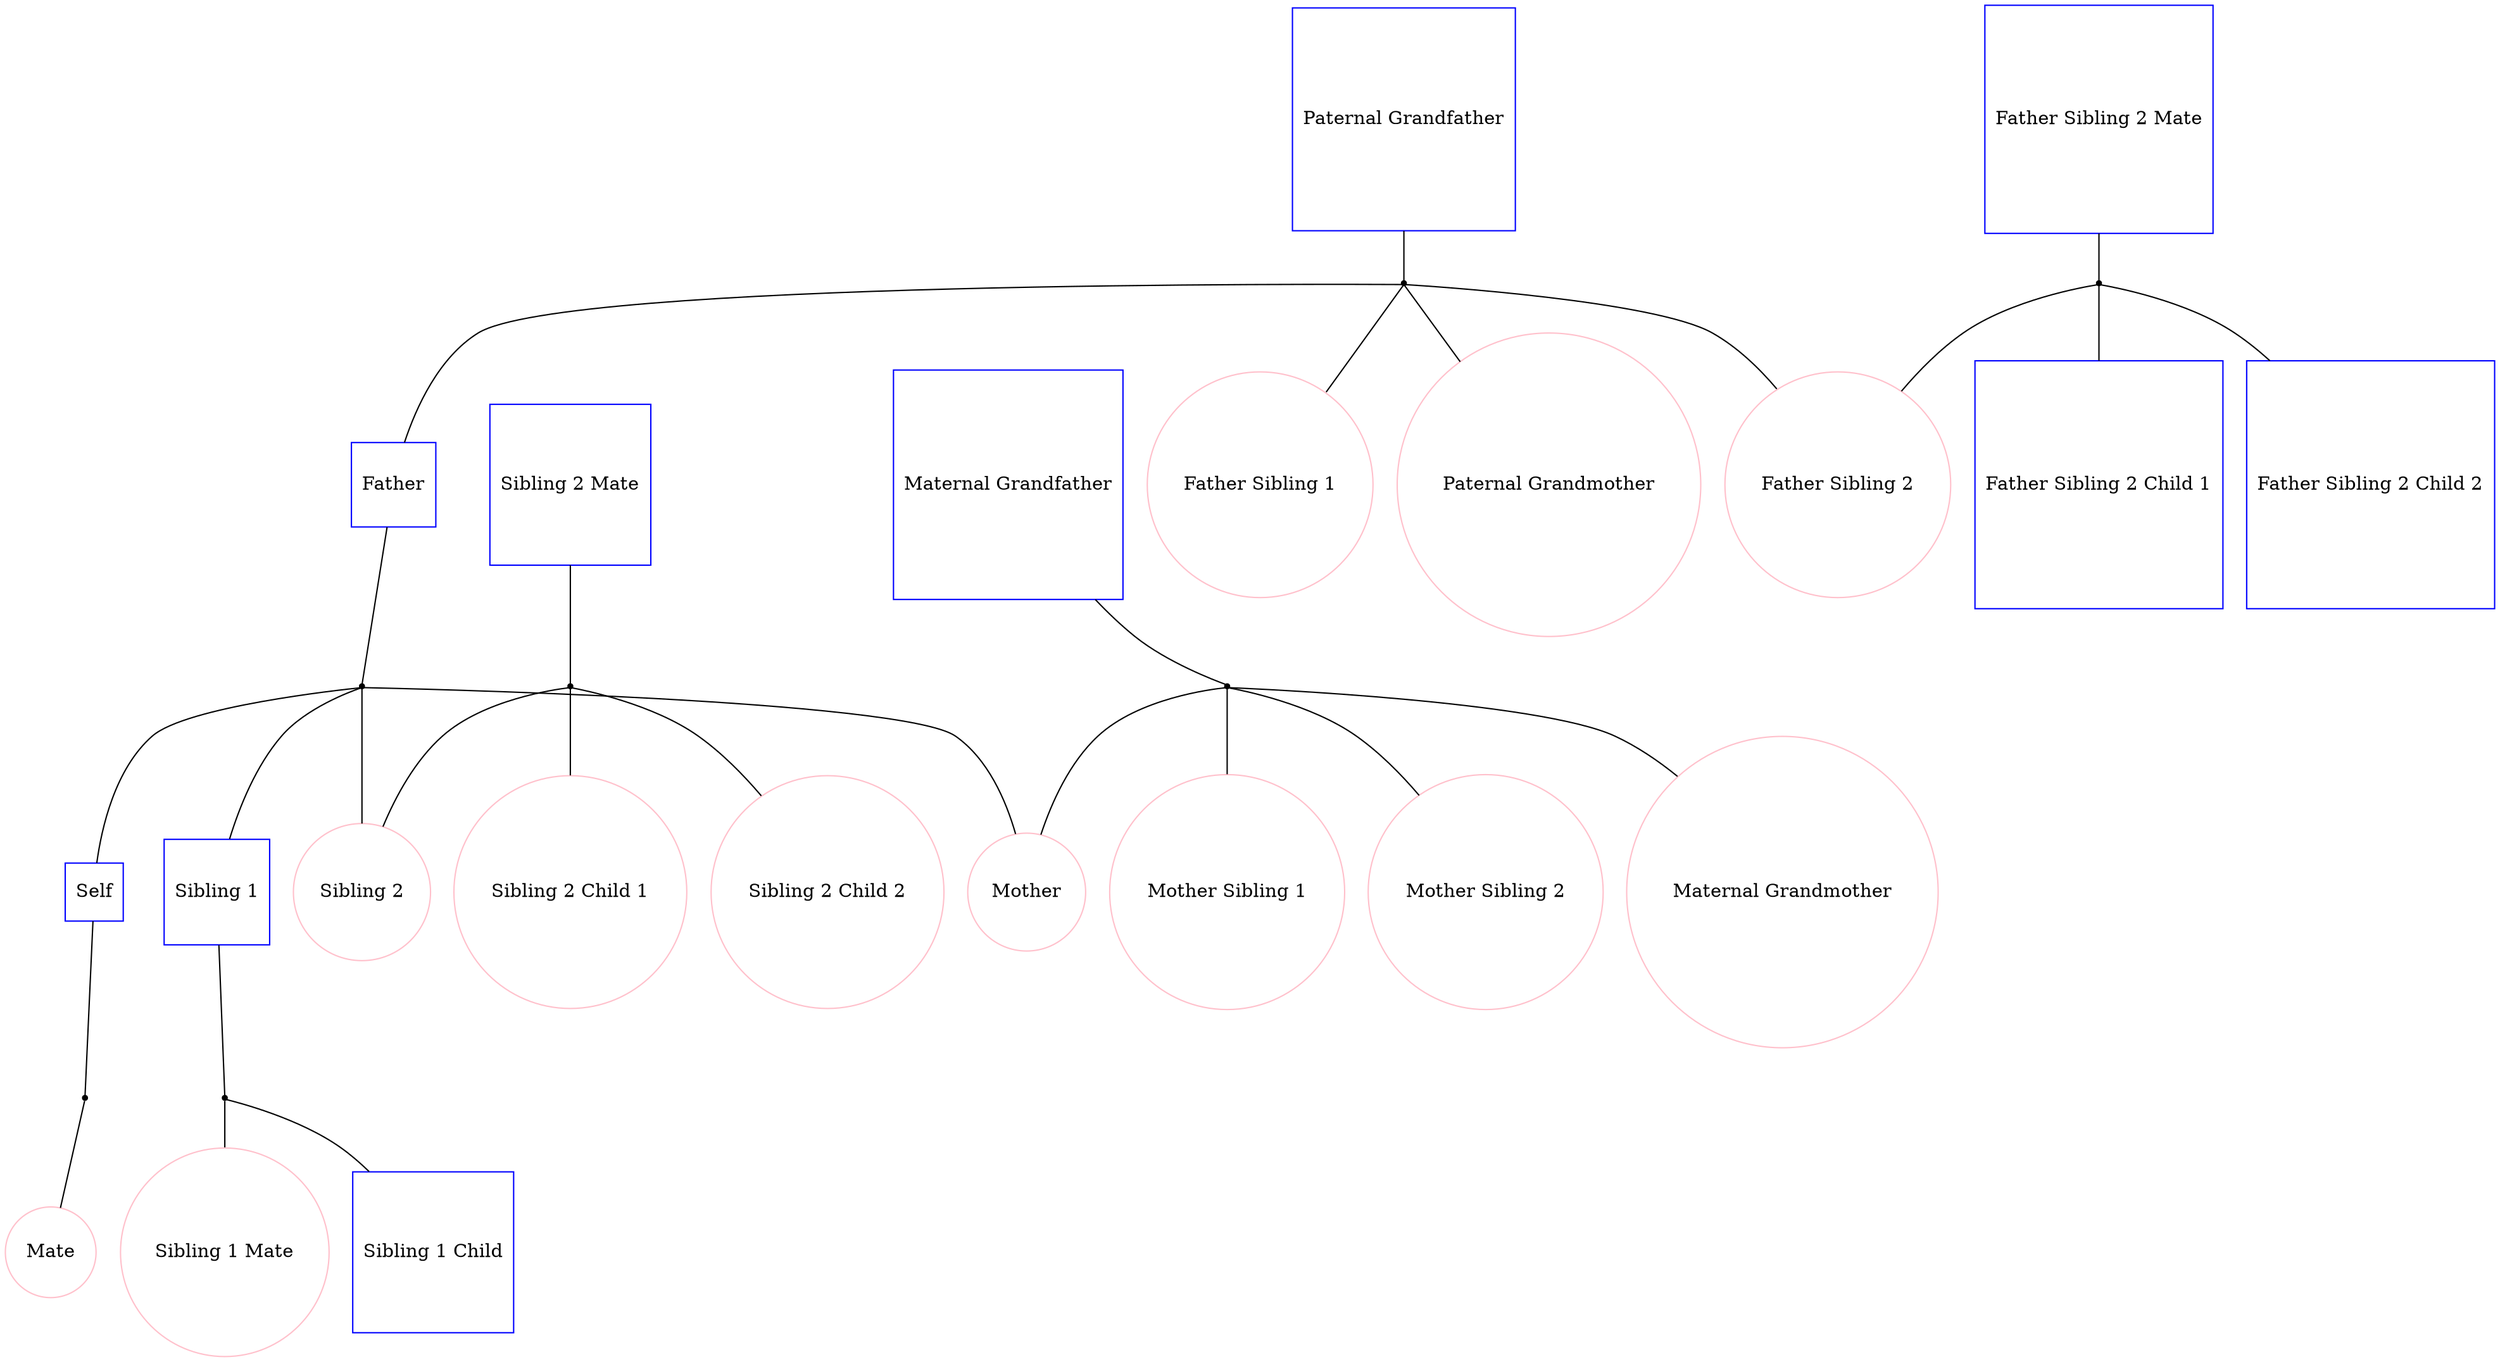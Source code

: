 
graph f20 {
"Self" [shape=box, regular=1, color="blue"];
"Mate" [shape=oval, regular=1, color="pink"];
"Sibling 1" [shape=box, regular=1, color="blue"];
"Sibling 1 Mate" [shape=oval, regular=1, color="pink"];
"Sibling 1 Child" [shape=box, regular=1, color="blue"];
"Sibling 2" [shape=oval, regular=1, color="pink"];
"Sibling 2 Mate" [shape=box, regular=1, color="blue"];
"Sibling 2 Child 1" [shape=oval, regular=1, color="pink"];
"Sibling 2 Child 2" [shape=oval, regular=1, color="pink"];
"Mother" [shape=oval, regular=1, color="pink"];
"Mother Sibling 1" [shape=oval, regular=1, color="pink"];
"Mother Sibling 2" [shape=oval, regular=1, color="pink"];
"Maternal Grandmother" [shape=oval, regular=1, color="pink"];
"Maternal Grandfather" [shape=box, regular=1, color="blue"];
"Father" [shape=box, regular=1, color="blue"];
"Father Sibling 1" [shape=oval, regular=1, color="pink"];
"Father Sibling 2" [shape=oval, regular=1, color="pink"];
"Father Sibling 2 Mate" [shape=box, regular=1, color="blue"];
"Father Sibling 2 Child 1" [shape=box, regular=1, color="blue"];
"Father Sibling 2 Child 2" [shape=box, regular=1, color="blue"];
"Paternal Grandmother" [shape=oval, regular=1, color="pink"];
"Paternal Grandfather" [shape=box, regular=1, color="blue"];

"self+mate" [shape=point];
"sibling1+sibling1mate" [shape=point];
"sibling2mate+sibling2" [shape=point];
"maternalgrandfather+maternalgrandmother" [shape=point];
"father+mother" [shape=point];
"fathersibling2mate+fathersibling2" [shape=point];
"paternalgrandfather+paternalgrandmother" [shape=point];

"Self" -- "self+mate" -- "Mate";
"Sibling 1" -- "sibling1+sibling1mate" -- "Sibling 1 Mate";
"Sibling 2 Mate" -- "sibling2mate+sibling2" -- "Sibling 2";
"Maternal Grandfather" -- "maternalgrandfather+maternalgrandmother" -- "Maternal Grandmother";
"Father" -- "father+mother" -- "Mother";
"Father Sibling 2 Mate" -- "fathersibling2mate+fathersibling2" -- "Father Sibling 2";
"Paternal Grandfather" -- "paternalgrandfather+paternalgrandmother" -- "Paternal Grandmother";

"father+mother" -- "Self";
"father+mother" -- "Sibling 1";
"sibling1+sibling1mate" -- "Sibling 1 Child";
"father+mother" -- "Sibling 2";
"sibling2mate+sibling2" -- "Sibling 2 Child 1";
"sibling2mate+sibling2" -- "Sibling 2 Child 2";
"maternalgrandfather+maternalgrandmother" -- "Mother";
"maternalgrandfather+maternalgrandmother" -- "Mother Sibling 1";
"maternalgrandfather+maternalgrandmother" -- "Mother Sibling 2";
"paternalgrandfather+paternalgrandmother" -- "Father";
"paternalgrandfather+paternalgrandmother" -- "Father Sibling 1";
"paternalgrandfather+paternalgrandmother" -- "Father Sibling 2";
"fathersibling2mate+fathersibling2" -- "Father Sibling 2 Child 1";
"fathersibling2mate+fathersibling2" -- "Father Sibling 2 Child 2";
}
    
